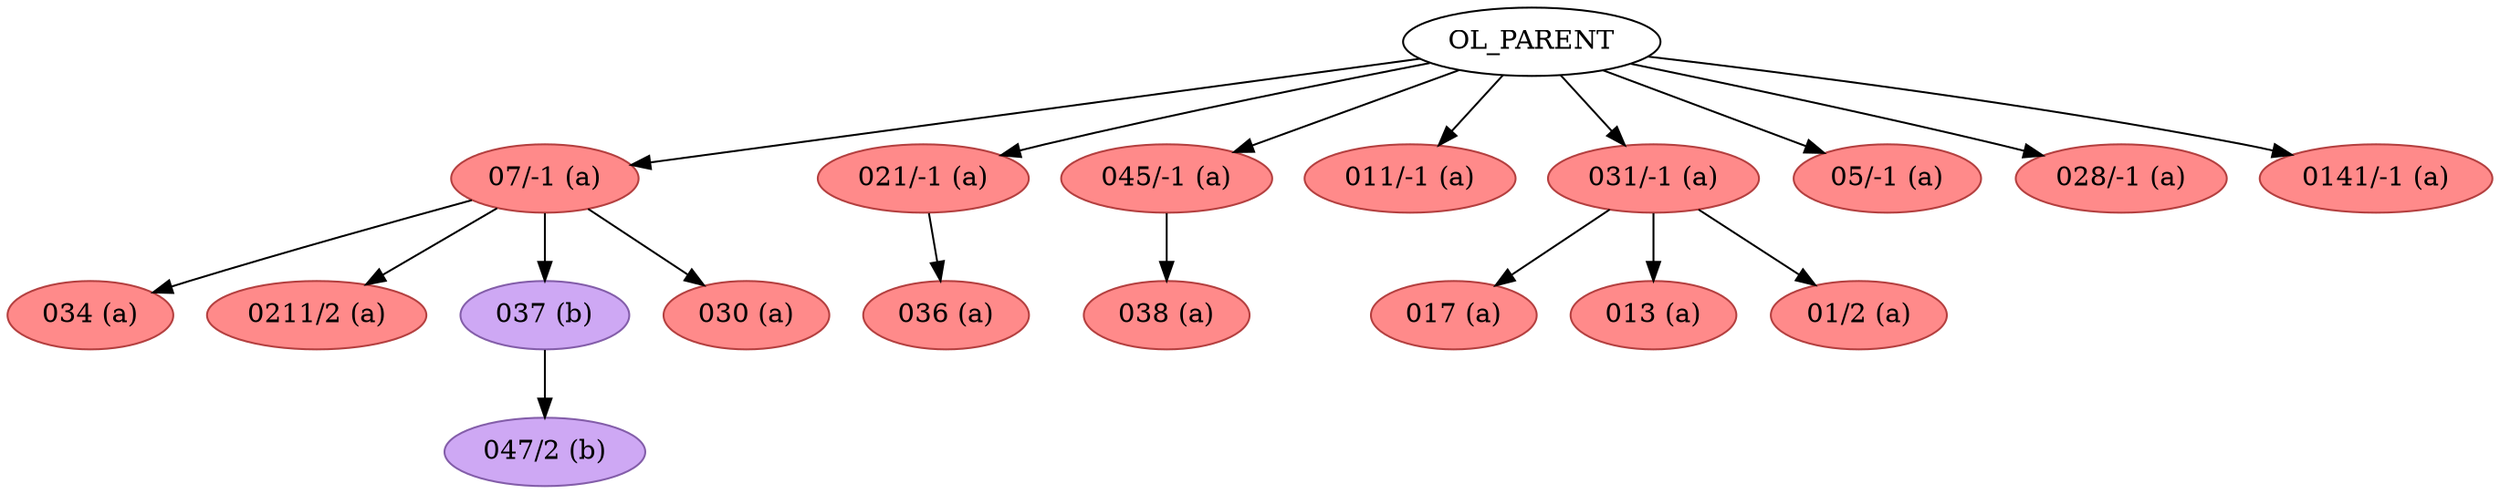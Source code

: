 strict digraph G {
"07/-1 (a)" [fillcolor="#FF8A8A", color="#b43f3f", style=filled];
"038 (a)" [fillcolor="#FF8A8A", color="#b43f3f", style=filled];
"047/2 (b)" [fillcolor="#CEA8F4", color="#835da9", style=filled];
"021/-1 (a)" [fillcolor="#FF8A8A", color="#b43f3f", style=filled];
"045/-1 (a)" [fillcolor="#FF8A8A", color="#b43f3f", style=filled];
"034 (a)" [fillcolor="#FF8A8A", color="#b43f3f", style=filled];
"036 (a)" [fillcolor="#FF8A8A", color="#b43f3f", style=filled];
"017 (a)" [fillcolor="#FF8A8A", color="#b43f3f", style=filled];
"011/-1 (a)" [fillcolor="#FF8A8A", color="#b43f3f", style=filled];
OL_PARENT;
"031/-1 (a)" [fillcolor="#FF8A8A", color="#b43f3f", style=filled];
"0211/2 (a)" [fillcolor="#FF8A8A", color="#b43f3f", style=filled];
"05/-1 (a)" [fillcolor="#FF8A8A", color="#b43f3f", style=filled];
"037 (b)" [fillcolor="#CEA8F4", color="#835da9", style=filled];
"028/-1 (a)" [fillcolor="#FF8A8A", color="#b43f3f", style=filled];
"0141/-1 (a)" [fillcolor="#FF8A8A", color="#b43f3f", style=filled];
"013 (a)" [fillcolor="#FF8A8A", color="#b43f3f", style=filled];
"01/2 (a)" [fillcolor="#FF8A8A", color="#b43f3f", style=filled];
"030 (a)" [fillcolor="#FF8A8A", color="#b43f3f", style=filled];
"07/-1 (a)" -> "0211/2 (a)";
"07/-1 (a)" -> "030 (a)";
"07/-1 (a)" -> "037 (b)";
"07/-1 (a)" -> "034 (a)";
"021/-1 (a)" -> "036 (a)";
"045/-1 (a)" -> "038 (a)";
OL_PARENT -> "07/-1 (a)";
OL_PARENT -> "011/-1 (a)";
OL_PARENT -> "031/-1 (a)";
OL_PARENT -> "021/-1 (a)";
OL_PARENT -> "045/-1 (a)";
OL_PARENT -> "05/-1 (a)";
OL_PARENT -> "028/-1 (a)";
OL_PARENT -> "0141/-1 (a)";
"031/-1 (a)" -> "013 (a)";
"031/-1 (a)" -> "017 (a)";
"031/-1 (a)" -> "01/2 (a)";
"037 (b)" -> "047/2 (b)";
}
